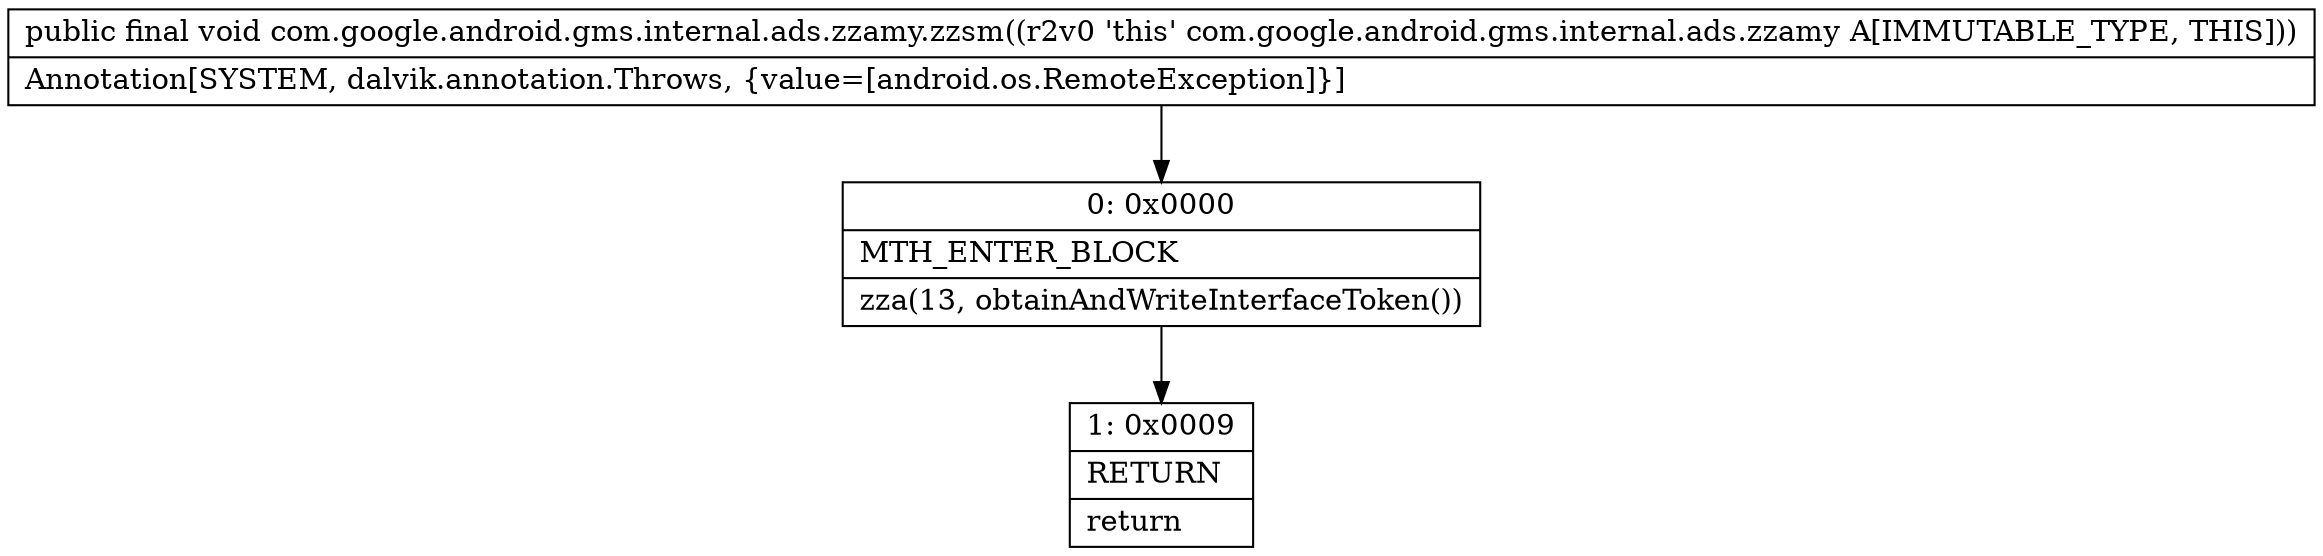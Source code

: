 digraph "CFG forcom.google.android.gms.internal.ads.zzamy.zzsm()V" {
Node_0 [shape=record,label="{0\:\ 0x0000|MTH_ENTER_BLOCK\l|zza(13, obtainAndWriteInterfaceToken())\l}"];
Node_1 [shape=record,label="{1\:\ 0x0009|RETURN\l|return\l}"];
MethodNode[shape=record,label="{public final void com.google.android.gms.internal.ads.zzamy.zzsm((r2v0 'this' com.google.android.gms.internal.ads.zzamy A[IMMUTABLE_TYPE, THIS]))  | Annotation[SYSTEM, dalvik.annotation.Throws, \{value=[android.os.RemoteException]\}]\l}"];
MethodNode -> Node_0;
Node_0 -> Node_1;
}

